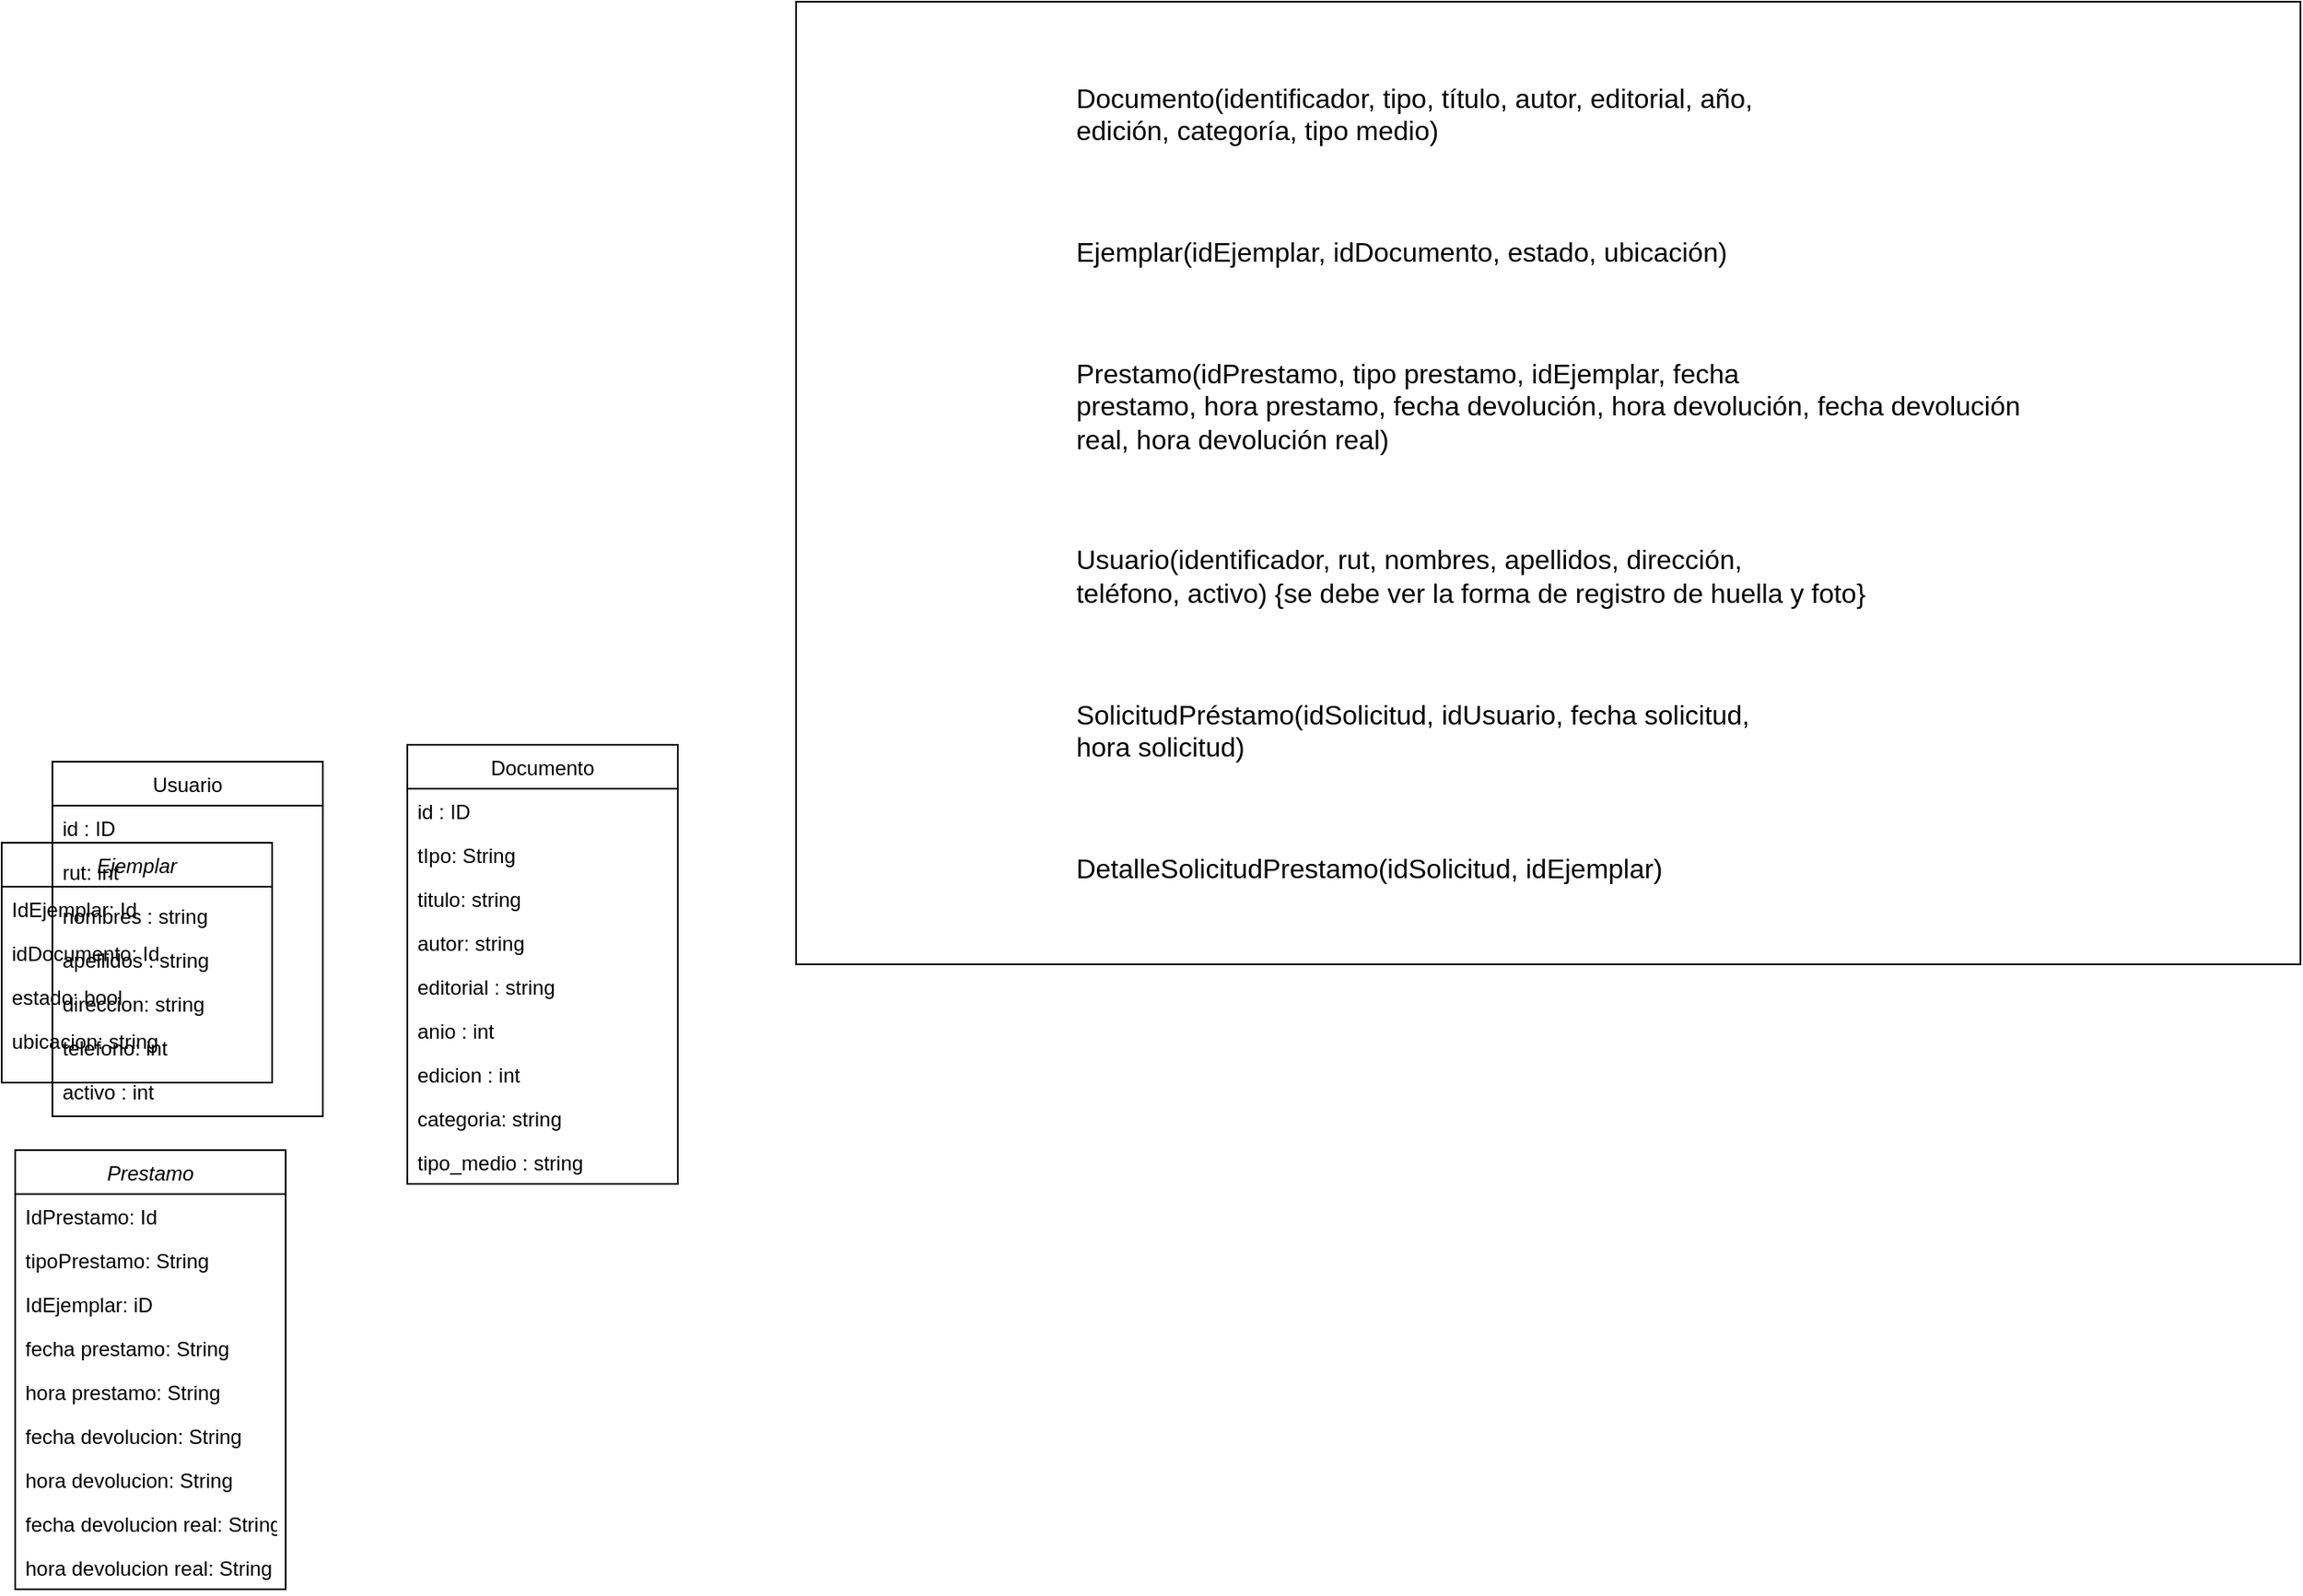 <mxfile version="24.7.17">
  <diagram id="C5RBs43oDa-KdzZeNtuy" name="Page-1">
    <mxGraphModel dx="1393" dy="788" grid="1" gridSize="10" guides="1" tooltips="1" connect="1" arrows="1" fold="1" page="1" pageScale="1" pageWidth="827" pageHeight="1169" math="0" shadow="0">
      <root>
        <mxCell id="WIyWlLk6GJQsqaUBKTNV-0" />
        <mxCell id="WIyWlLk6GJQsqaUBKTNV-1" parent="WIyWlLk6GJQsqaUBKTNV-0" />
        <mxCell id="PINVsEhKmwiwCEHBj3Md-6" value="&lt;p style=&quot;text-align:justify&quot; class=&quot;MsoNormal&quot;&gt;&lt;span style=&quot;font-size:12.0pt;&lt;br/&gt;line-height:115%&quot;&gt;Documento(identificador, tipo, título, autor, editorial, año,&lt;br/&gt;edición, categoría, tipo medio)&lt;/span&gt;&lt;/p&gt;&lt;br/&gt;&lt;br/&gt;&lt;p style=&quot;text-align:justify&quot; class=&quot;MsoNormal&quot;&gt;&lt;span style=&quot;font-size:12.0pt;&lt;br/&gt;line-height:115%&quot;&gt;Ejemplar(idEjemplar, idDocumento, estado, ubicación)&lt;/span&gt;&lt;/p&gt;&lt;br/&gt;&lt;br/&gt;&lt;p style=&quot;text-align:justify&quot; class=&quot;MsoNormal&quot;&gt;&lt;span style=&quot;font-size:12.0pt;&lt;br/&gt;line-height:115%&quot;&gt;Prestamo(idPrestamo, tipo prestamo, idEjemplar, fecha&lt;br/&gt;prestamo, hora prestamo, fecha devolución, hora devolución, fecha devolución&lt;br/&gt;real, hora devolución real)&lt;/span&gt;&lt;/p&gt;&lt;br/&gt;&lt;br/&gt;&lt;p style=&quot;text-align:justify&quot; class=&quot;MsoNormal&quot;&gt;&lt;span style=&quot;font-size:12.0pt;&lt;br/&gt;line-height:115%&quot;&gt;Usuario(identificador, rut, nombres, apellidos, dirección,&lt;br/&gt;teléfono, activo) {se debe ver la forma de registro de huella y foto}&lt;/span&gt;&lt;/p&gt;&lt;br/&gt;&lt;br/&gt;&lt;p style=&quot;text-align:justify&quot; class=&quot;MsoNormal&quot;&gt;&lt;span style=&quot;font-size:12.0pt;&lt;br/&gt;line-height:115%&quot;&gt;SolicitudPréstamo(idSolicitud, idUsuario, fecha solicitud,&lt;br/&gt;hora solicitud)&lt;/span&gt;&lt;/p&gt;&lt;br/&gt;&lt;br/&gt;&lt;p style=&quot;text-align:justify&quot; class=&quot;MsoNormal&quot;&gt;&lt;span style=&quot;font-size:12.0pt;&lt;br/&gt;line-height:115%&quot;&gt;DetalleSolicitudPrestamo(idSolicitud, idEjemplar)&lt;/span&gt;&lt;/p&gt;" style="rounded=0;whiteSpace=wrap;html=1;" vertex="1" parent="WIyWlLk6GJQsqaUBKTNV-1">
          <mxGeometry x="970" width="890" height="570" as="geometry" />
        </mxCell>
        <mxCell id="lzT0EHKsid1jwpSIwk9n-1" value="Ejemplar" style="swimlane;fontStyle=2;align=center;verticalAlign=top;childLayout=stackLayout;horizontal=1;startSize=26;horizontalStack=0;resizeParent=1;resizeLast=0;collapsible=1;marginBottom=0;rounded=0;shadow=0;strokeWidth=1;" vertex="1" parent="WIyWlLk6GJQsqaUBKTNV-1">
          <mxGeometry x="500" y="498" width="160" height="142" as="geometry">
            <mxRectangle x="230" y="140" width="160" height="26" as="alternateBounds" />
          </mxGeometry>
        </mxCell>
        <mxCell id="lzT0EHKsid1jwpSIwk9n-2" value="IdEjemplar: Id" style="text;align=left;verticalAlign=top;spacingLeft=4;spacingRight=4;overflow=hidden;rotatable=0;points=[[0,0.5],[1,0.5]];portConstraint=eastwest;" vertex="1" parent="lzT0EHKsid1jwpSIwk9n-1">
          <mxGeometry y="26" width="160" height="26" as="geometry" />
        </mxCell>
        <mxCell id="lzT0EHKsid1jwpSIwk9n-3" value="idDocumento: Id" style="text;align=left;verticalAlign=top;spacingLeft=4;spacingRight=4;overflow=hidden;rotatable=0;points=[[0,0.5],[1,0.5]];portConstraint=eastwest;rounded=0;shadow=0;html=0;" vertex="1" parent="lzT0EHKsid1jwpSIwk9n-1">
          <mxGeometry y="52" width="160" height="26" as="geometry" />
        </mxCell>
        <mxCell id="lzT0EHKsid1jwpSIwk9n-4" value="estado: bool" style="text;align=left;verticalAlign=top;spacingLeft=4;spacingRight=4;overflow=hidden;rotatable=0;points=[[0,0.5],[1,0.5]];portConstraint=eastwest;rounded=0;shadow=0;html=0;" vertex="1" parent="lzT0EHKsid1jwpSIwk9n-1">
          <mxGeometry y="78" width="160" height="26" as="geometry" />
        </mxCell>
        <mxCell id="lzT0EHKsid1jwpSIwk9n-11" value="ubicacion: string" style="text;align=left;verticalAlign=top;spacingLeft=4;spacingRight=4;overflow=hidden;rotatable=0;points=[[0,0.5],[1,0.5]];portConstraint=eastwest;rounded=0;shadow=0;html=0;" vertex="1" parent="lzT0EHKsid1jwpSIwk9n-1">
          <mxGeometry y="104" width="160" height="26" as="geometry" />
        </mxCell>
        <mxCell id="PINVsEhKmwiwCEHBj3Md-7" value="Documento" style="swimlane;fontStyle=0;align=center;verticalAlign=top;childLayout=stackLayout;horizontal=1;startSize=26;horizontalStack=0;resizeParent=1;resizeLast=0;collapsible=1;marginBottom=0;rounded=0;shadow=0;strokeWidth=1;" vertex="1" parent="WIyWlLk6GJQsqaUBKTNV-1">
          <mxGeometry x="740" y="440" width="160" height="260" as="geometry">
            <mxRectangle x="130" y="380" width="160" height="26" as="alternateBounds" />
          </mxGeometry>
        </mxCell>
        <mxCell id="PINVsEhKmwiwCEHBj3Md-8" value="id : ID" style="text;align=left;verticalAlign=top;spacingLeft=4;spacingRight=4;overflow=hidden;rotatable=0;points=[[0,0.5],[1,0.5]];portConstraint=eastwest;" vertex="1" parent="PINVsEhKmwiwCEHBj3Md-7">
          <mxGeometry y="26" width="160" height="26" as="geometry" />
        </mxCell>
        <mxCell id="PINVsEhKmwiwCEHBj3Md-9" value="tIpo: String" style="text;align=left;verticalAlign=top;spacingLeft=4;spacingRight=4;overflow=hidden;rotatable=0;points=[[0,0.5],[1,0.5]];portConstraint=eastwest;rounded=0;shadow=0;html=0;" vertex="1" parent="PINVsEhKmwiwCEHBj3Md-7">
          <mxGeometry y="52" width="160" height="26" as="geometry" />
        </mxCell>
        <mxCell id="PINVsEhKmwiwCEHBj3Md-11" value="titulo: string" style="text;align=left;verticalAlign=top;spacingLeft=4;spacingRight=4;overflow=hidden;rotatable=0;points=[[0,0.5],[1,0.5]];portConstraint=eastwest;fontStyle=0" vertex="1" parent="PINVsEhKmwiwCEHBj3Md-7">
          <mxGeometry y="78" width="160" height="26" as="geometry" />
        </mxCell>
        <mxCell id="PINVsEhKmwiwCEHBj3Md-12" value="autor: string" style="text;align=left;verticalAlign=top;spacingLeft=4;spacingRight=4;overflow=hidden;rotatable=0;points=[[0,0.5],[1,0.5]];portConstraint=eastwest;" vertex="1" parent="PINVsEhKmwiwCEHBj3Md-7">
          <mxGeometry y="104" width="160" height="26" as="geometry" />
        </mxCell>
        <mxCell id="PINVsEhKmwiwCEHBj3Md-15" value="editorial : string" style="text;align=left;verticalAlign=top;spacingLeft=4;spacingRight=4;overflow=hidden;rotatable=0;points=[[0,0.5],[1,0.5]];portConstraint=eastwest;" vertex="1" parent="PINVsEhKmwiwCEHBj3Md-7">
          <mxGeometry y="130" width="160" height="26" as="geometry" />
        </mxCell>
        <mxCell id="PINVsEhKmwiwCEHBj3Md-16" value="anio : int&#xa;" style="text;align=left;verticalAlign=top;spacingLeft=4;spacingRight=4;overflow=hidden;rotatable=0;points=[[0,0.5],[1,0.5]];portConstraint=eastwest;" vertex="1" parent="PINVsEhKmwiwCEHBj3Md-7">
          <mxGeometry y="156" width="160" height="26" as="geometry" />
        </mxCell>
        <mxCell id="PINVsEhKmwiwCEHBj3Md-17" value="edicion : int" style="text;align=left;verticalAlign=top;spacingLeft=4;spacingRight=4;overflow=hidden;rotatable=0;points=[[0,0.5],[1,0.5]];portConstraint=eastwest;" vertex="1" parent="PINVsEhKmwiwCEHBj3Md-7">
          <mxGeometry y="182" width="160" height="26" as="geometry" />
        </mxCell>
        <mxCell id="PINVsEhKmwiwCEHBj3Md-18" value="categoria: string" style="text;align=left;verticalAlign=top;spacingLeft=4;spacingRight=4;overflow=hidden;rotatable=0;points=[[0,0.5],[1,0.5]];portConstraint=eastwest;" vertex="1" parent="PINVsEhKmwiwCEHBj3Md-7">
          <mxGeometry y="208" width="160" height="26" as="geometry" />
        </mxCell>
        <mxCell id="PINVsEhKmwiwCEHBj3Md-19" value="tipo_medio : string" style="text;align=left;verticalAlign=top;spacingLeft=4;spacingRight=4;overflow=hidden;rotatable=0;points=[[0,0.5],[1,0.5]];portConstraint=eastwest;" vertex="1" parent="PINVsEhKmwiwCEHBj3Md-7">
          <mxGeometry y="234" width="160" height="26" as="geometry" />
        </mxCell>
        <mxCell id="lzT0EHKsid1jwpSIwk9n-14" value="Prestamo" style="swimlane;fontStyle=2;align=center;verticalAlign=top;childLayout=stackLayout;horizontal=1;startSize=26;horizontalStack=0;resizeParent=1;resizeLast=0;collapsible=1;marginBottom=0;rounded=0;shadow=0;strokeWidth=1;" vertex="1" parent="WIyWlLk6GJQsqaUBKTNV-1">
          <mxGeometry x="508" y="680" width="160" height="260" as="geometry">
            <mxRectangle x="230" y="140" width="160" height="26" as="alternateBounds" />
          </mxGeometry>
        </mxCell>
        <mxCell id="lzT0EHKsid1jwpSIwk9n-15" value="IdPrestamo: Id" style="text;align=left;verticalAlign=top;spacingLeft=4;spacingRight=4;overflow=hidden;rotatable=0;points=[[0,0.5],[1,0.5]];portConstraint=eastwest;" vertex="1" parent="lzT0EHKsid1jwpSIwk9n-14">
          <mxGeometry y="26" width="160" height="26" as="geometry" />
        </mxCell>
        <mxCell id="lzT0EHKsid1jwpSIwk9n-16" value="tipoPrestamo: String" style="text;align=left;verticalAlign=top;spacingLeft=4;spacingRight=4;overflow=hidden;rotatable=0;points=[[0,0.5],[1,0.5]];portConstraint=eastwest;rounded=0;shadow=0;html=0;" vertex="1" parent="lzT0EHKsid1jwpSIwk9n-14">
          <mxGeometry y="52" width="160" height="26" as="geometry" />
        </mxCell>
        <mxCell id="lzT0EHKsid1jwpSIwk9n-17" value="IdEjemplar: iD" style="text;align=left;verticalAlign=top;spacingLeft=4;spacingRight=4;overflow=hidden;rotatable=0;points=[[0,0.5],[1,0.5]];portConstraint=eastwest;rounded=0;shadow=0;html=0;" vertex="1" parent="lzT0EHKsid1jwpSIwk9n-14">
          <mxGeometry y="78" width="160" height="26" as="geometry" />
        </mxCell>
        <mxCell id="lzT0EHKsid1jwpSIwk9n-18" value="fecha prestamo: String" style="text;align=left;verticalAlign=top;spacingLeft=4;spacingRight=4;overflow=hidden;rotatable=0;points=[[0,0.5],[1,0.5]];portConstraint=eastwest;rounded=0;shadow=0;html=0;" vertex="1" parent="lzT0EHKsid1jwpSIwk9n-14">
          <mxGeometry y="104" width="160" height="26" as="geometry" />
        </mxCell>
        <mxCell id="lzT0EHKsid1jwpSIwk9n-19" value="hora prestamo: String" style="text;align=left;verticalAlign=top;spacingLeft=4;spacingRight=4;overflow=hidden;rotatable=0;points=[[0,0.5],[1,0.5]];portConstraint=eastwest;rounded=0;shadow=0;html=0;" vertex="1" parent="lzT0EHKsid1jwpSIwk9n-14">
          <mxGeometry y="130" width="160" height="26" as="geometry" />
        </mxCell>
        <mxCell id="lzT0EHKsid1jwpSIwk9n-20" value="fecha devolucion: String" style="text;align=left;verticalAlign=top;spacingLeft=4;spacingRight=4;overflow=hidden;rotatable=0;points=[[0,0.5],[1,0.5]];portConstraint=eastwest;rounded=0;shadow=0;html=0;" vertex="1" parent="lzT0EHKsid1jwpSIwk9n-14">
          <mxGeometry y="156" width="160" height="26" as="geometry" />
        </mxCell>
        <mxCell id="lzT0EHKsid1jwpSIwk9n-21" value="hora devolucion: String" style="text;align=left;verticalAlign=top;spacingLeft=4;spacingRight=4;overflow=hidden;rotatable=0;points=[[0,0.5],[1,0.5]];portConstraint=eastwest;rounded=0;shadow=0;html=0;" vertex="1" parent="lzT0EHKsid1jwpSIwk9n-14">
          <mxGeometry y="182" width="160" height="26" as="geometry" />
        </mxCell>
        <mxCell id="lzT0EHKsid1jwpSIwk9n-22" value="fecha devolucion real: String" style="text;align=left;verticalAlign=top;spacingLeft=4;spacingRight=4;overflow=hidden;rotatable=0;points=[[0,0.5],[1,0.5]];portConstraint=eastwest;rounded=0;shadow=0;html=0;" vertex="1" parent="lzT0EHKsid1jwpSIwk9n-14">
          <mxGeometry y="208" width="160" height="26" as="geometry" />
        </mxCell>
        <mxCell id="lzT0EHKsid1jwpSIwk9n-23" value="hora devolucion real: String" style="text;align=left;verticalAlign=top;spacingLeft=4;spacingRight=4;overflow=hidden;rotatable=0;points=[[0,0.5],[1,0.5]];portConstraint=eastwest;rounded=0;shadow=0;html=0;" vertex="1" parent="lzT0EHKsid1jwpSIwk9n-14">
          <mxGeometry y="234" width="160" height="26" as="geometry" />
        </mxCell>
        <mxCell id="PINVsEhKmwiwCEHBj3Md-21" value="Usuario" style="swimlane;fontStyle=0;align=center;verticalAlign=top;childLayout=stackLayout;horizontal=1;startSize=26;horizontalStack=0;resizeParent=1;resizeLast=0;collapsible=1;marginBottom=0;rounded=0;shadow=0;strokeWidth=1;" vertex="1" parent="WIyWlLk6GJQsqaUBKTNV-1">
          <mxGeometry x="530" y="450" width="160" height="210" as="geometry">
            <mxRectangle x="130" y="380" width="160" height="26" as="alternateBounds" />
          </mxGeometry>
        </mxCell>
        <mxCell id="PINVsEhKmwiwCEHBj3Md-22" value="id : ID" style="text;align=left;verticalAlign=top;spacingLeft=4;spacingRight=4;overflow=hidden;rotatable=0;points=[[0,0.5],[1,0.5]];portConstraint=eastwest;" vertex="1" parent="PINVsEhKmwiwCEHBj3Md-21">
          <mxGeometry y="26" width="160" height="26" as="geometry" />
        </mxCell>
        <mxCell id="PINVsEhKmwiwCEHBj3Md-23" value="rut: int" style="text;align=left;verticalAlign=top;spacingLeft=4;spacingRight=4;overflow=hidden;rotatable=0;points=[[0,0.5],[1,0.5]];portConstraint=eastwest;rounded=0;shadow=0;html=0;" vertex="1" parent="PINVsEhKmwiwCEHBj3Md-21">
          <mxGeometry y="52" width="160" height="26" as="geometry" />
        </mxCell>
        <mxCell id="PINVsEhKmwiwCEHBj3Md-24" value="nombres : string" style="text;align=left;verticalAlign=top;spacingLeft=4;spacingRight=4;overflow=hidden;rotatable=0;points=[[0,0.5],[1,0.5]];portConstraint=eastwest;fontStyle=0" vertex="1" parent="PINVsEhKmwiwCEHBj3Md-21">
          <mxGeometry y="78" width="160" height="26" as="geometry" />
        </mxCell>
        <mxCell id="PINVsEhKmwiwCEHBj3Md-25" value="apellidos : string" style="text;align=left;verticalAlign=top;spacingLeft=4;spacingRight=4;overflow=hidden;rotatable=0;points=[[0,0.5],[1,0.5]];portConstraint=eastwest;" vertex="1" parent="PINVsEhKmwiwCEHBj3Md-21">
          <mxGeometry y="104" width="160" height="26" as="geometry" />
        </mxCell>
        <mxCell id="PINVsEhKmwiwCEHBj3Md-26" value="direccion: string" style="text;align=left;verticalAlign=top;spacingLeft=4;spacingRight=4;overflow=hidden;rotatable=0;points=[[0,0.5],[1,0.5]];portConstraint=eastwest;" vertex="1" parent="PINVsEhKmwiwCEHBj3Md-21">
          <mxGeometry y="130" width="160" height="26" as="geometry" />
        </mxCell>
        <mxCell id="PINVsEhKmwiwCEHBj3Md-27" value="telefono: int" style="text;align=left;verticalAlign=top;spacingLeft=4;spacingRight=4;overflow=hidden;rotatable=0;points=[[0,0.5],[1,0.5]];portConstraint=eastwest;" vertex="1" parent="PINVsEhKmwiwCEHBj3Md-21">
          <mxGeometry y="156" width="160" height="26" as="geometry" />
        </mxCell>
        <mxCell id="PINVsEhKmwiwCEHBj3Md-28" value="activo : int" style="text;align=left;verticalAlign=top;spacingLeft=4;spacingRight=4;overflow=hidden;rotatable=0;points=[[0,0.5],[1,0.5]];portConstraint=eastwest;" vertex="1" parent="PINVsEhKmwiwCEHBj3Md-21">
          <mxGeometry y="182" width="160" height="26" as="geometry" />
        </mxCell>
      </root>
    </mxGraphModel>
  </diagram>
</mxfile>
